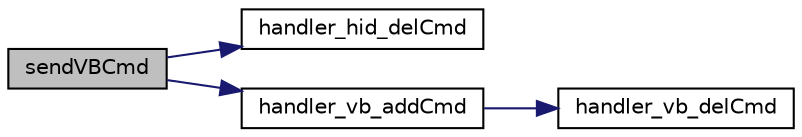 digraph "sendVBCmd"
{
  edge [fontname="Helvetica",fontsize="10",labelfontname="Helvetica",labelfontsize="10"];
  node [fontname="Helvetica",fontsize="10",shape=record];
  rankdir="LR";
  Node499 [label="sendVBCmd",height=0.2,width=0.4,color="black", fillcolor="grey75", style="filled", fontcolor="black"];
  Node499 -> Node500 [color="midnightblue",fontsize="10",style="solid",fontname="Helvetica"];
  Node500 [label="handler_hid_delCmd",height=0.2,width=0.4,color="black", fillcolor="white", style="filled",URL="$handler__hid_8c.html#a1dfe8fbc4028b9ad4b6e892a349d1356",tooltip="Remove HID command for a virtual button. "];
  Node499 -> Node501 [color="midnightblue",fontsize="10",style="solid",fontname="Helvetica"];
  Node501 [label="handler_vb_addCmd",height=0.2,width=0.4,color="black", fillcolor="white", style="filled",URL="$handler__vb_8c.html#a2958d0f22ea5d2c1d16a6dc7900ca38b",tooltip="Add a new VB command for a virtual button. "];
  Node501 -> Node502 [color="midnightblue",fontsize="10",style="solid",fontname="Helvetica"];
  Node502 [label="handler_vb_delCmd",height=0.2,width=0.4,color="black", fillcolor="white", style="filled",URL="$handler__vb_8c.html#a12256e1d3f54e995d314eebf8b57e914",tooltip="Remove command for a virtual button. "];
}
